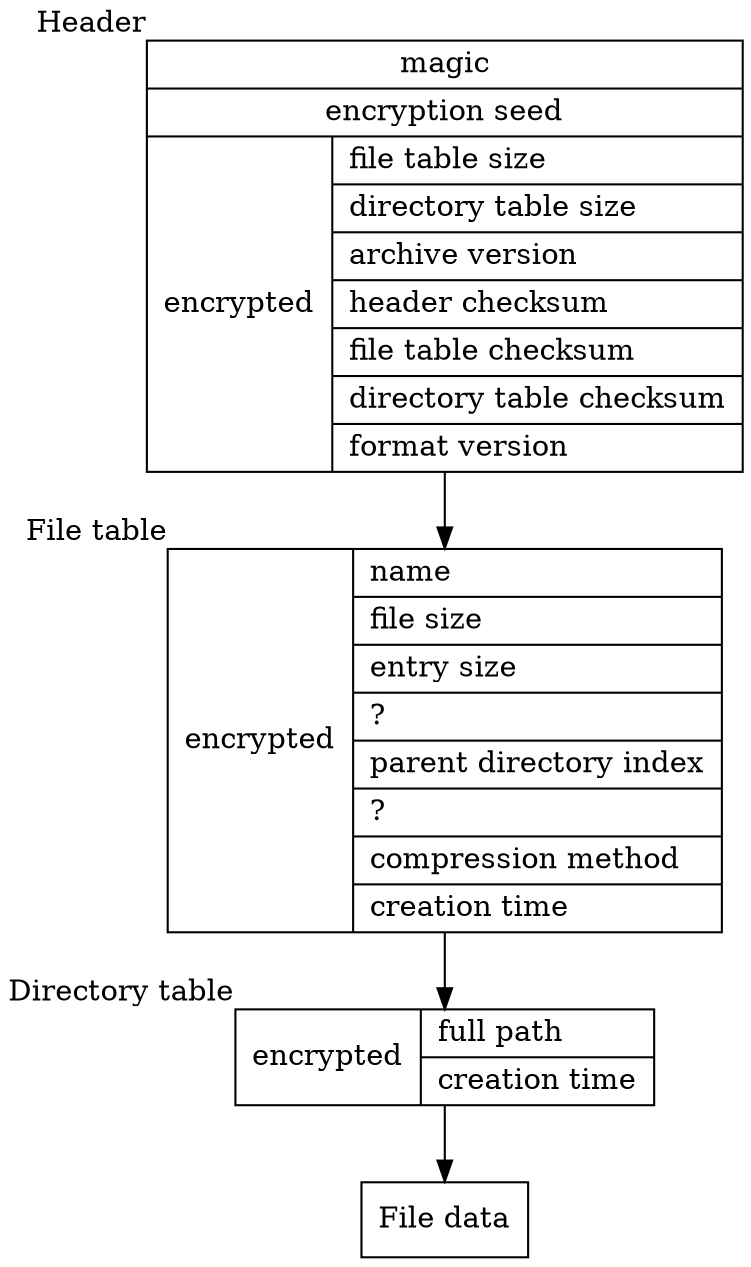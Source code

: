 digraph structs {
    node
        [ shape=record
        ];

    "header"
        [ label = "{ magic
                   | encryption seed
                   |
                      { encrypted
                      |
                          { file table size\l
                          | directory table size\l
                          | archive version\l
                          | header checksum\l
                          | file table checksum\l
                          | directory table checksum\l
                          | format version\l
                          }
                      }
                   }"
        , xlabel = "Header"
        ];
    "file table"
        [ label = "{ encrypted
                   }
                   |
                   { name\l
                   | file size\l
                   | entry size\l
                   | ?\l
                   | parent directory index\l
                   | ?\l
                   | compression method\l
                   | creation time\l
                   }"
        , xlabel = "File table"
        ];
    "directory table"
        [ label = "{ encrypted
                   }
                   |
                   { full path\l
                   | creation time\l
                   }"
        , xlabel = "Directory table"
        ];
    "file data"
        [ label = "File data"
        ];

    "header" -> "file table" -> "directory table" -> "file data";
}
